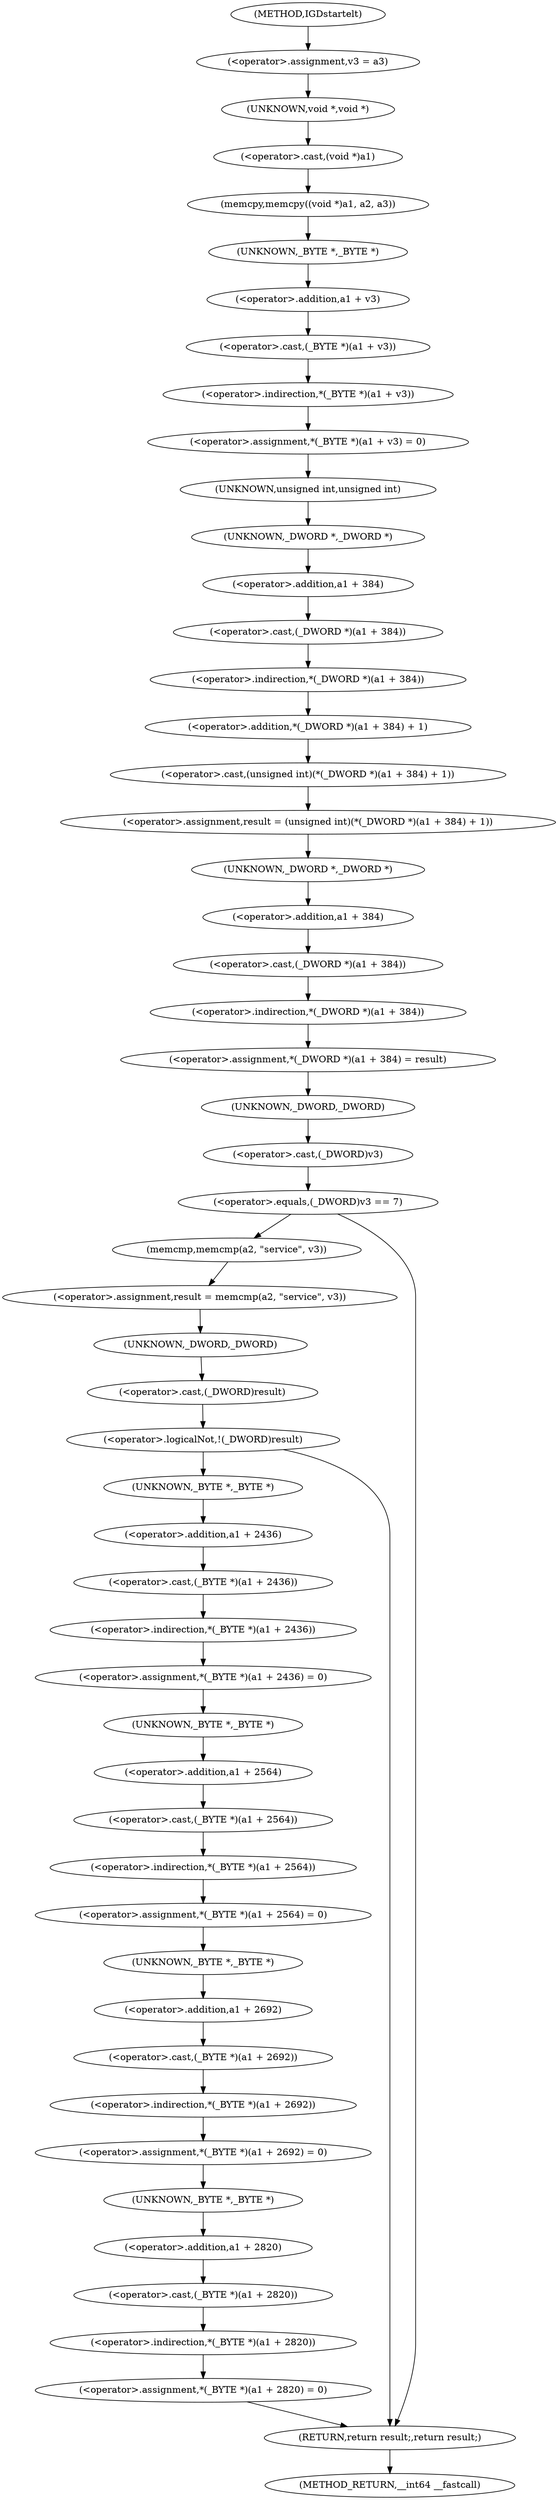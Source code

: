 digraph IGDstartelt {  
"1000110" [label = "(<operator>.assignment,v3 = a3)" ]
"1000113" [label = "(memcpy,memcpy((void *)a1, a2, a3))" ]
"1000114" [label = "(<operator>.cast,(void *)a1)" ]
"1000115" [label = "(UNKNOWN,void *,void *)" ]
"1000119" [label = "(<operator>.assignment,*(_BYTE *)(a1 + v3) = 0)" ]
"1000120" [label = "(<operator>.indirection,*(_BYTE *)(a1 + v3))" ]
"1000121" [label = "(<operator>.cast,(_BYTE *)(a1 + v3))" ]
"1000122" [label = "(UNKNOWN,_BYTE *,_BYTE *)" ]
"1000123" [label = "(<operator>.addition,a1 + v3)" ]
"1000127" [label = "(<operator>.assignment,result = (unsigned int)(*(_DWORD *)(a1 + 384) + 1))" ]
"1000129" [label = "(<operator>.cast,(unsigned int)(*(_DWORD *)(a1 + 384) + 1))" ]
"1000130" [label = "(UNKNOWN,unsigned int,unsigned int)" ]
"1000131" [label = "(<operator>.addition,*(_DWORD *)(a1 + 384) + 1)" ]
"1000132" [label = "(<operator>.indirection,*(_DWORD *)(a1 + 384))" ]
"1000133" [label = "(<operator>.cast,(_DWORD *)(a1 + 384))" ]
"1000134" [label = "(UNKNOWN,_DWORD *,_DWORD *)" ]
"1000135" [label = "(<operator>.addition,a1 + 384)" ]
"1000139" [label = "(<operator>.assignment,*(_DWORD *)(a1 + 384) = result)" ]
"1000140" [label = "(<operator>.indirection,*(_DWORD *)(a1 + 384))" ]
"1000141" [label = "(<operator>.cast,(_DWORD *)(a1 + 384))" ]
"1000142" [label = "(UNKNOWN,_DWORD *,_DWORD *)" ]
"1000143" [label = "(<operator>.addition,a1 + 384)" ]
"1000148" [label = "(<operator>.equals,(_DWORD)v3 == 7)" ]
"1000149" [label = "(<operator>.cast,(_DWORD)v3)" ]
"1000150" [label = "(UNKNOWN,_DWORD,_DWORD)" ]
"1000154" [label = "(<operator>.assignment,result = memcmp(a2, \"service\", v3))" ]
"1000156" [label = "(memcmp,memcmp(a2, \"service\", v3))" ]
"1000161" [label = "(<operator>.logicalNot,!(_DWORD)result)" ]
"1000162" [label = "(<operator>.cast,(_DWORD)result)" ]
"1000163" [label = "(UNKNOWN,_DWORD,_DWORD)" ]
"1000166" [label = "(<operator>.assignment,*(_BYTE *)(a1 + 2436) = 0)" ]
"1000167" [label = "(<operator>.indirection,*(_BYTE *)(a1 + 2436))" ]
"1000168" [label = "(<operator>.cast,(_BYTE *)(a1 + 2436))" ]
"1000169" [label = "(UNKNOWN,_BYTE *,_BYTE *)" ]
"1000170" [label = "(<operator>.addition,a1 + 2436)" ]
"1000174" [label = "(<operator>.assignment,*(_BYTE *)(a1 + 2564) = 0)" ]
"1000175" [label = "(<operator>.indirection,*(_BYTE *)(a1 + 2564))" ]
"1000176" [label = "(<operator>.cast,(_BYTE *)(a1 + 2564))" ]
"1000177" [label = "(UNKNOWN,_BYTE *,_BYTE *)" ]
"1000178" [label = "(<operator>.addition,a1 + 2564)" ]
"1000182" [label = "(<operator>.assignment,*(_BYTE *)(a1 + 2692) = 0)" ]
"1000183" [label = "(<operator>.indirection,*(_BYTE *)(a1 + 2692))" ]
"1000184" [label = "(<operator>.cast,(_BYTE *)(a1 + 2692))" ]
"1000185" [label = "(UNKNOWN,_BYTE *,_BYTE *)" ]
"1000186" [label = "(<operator>.addition,a1 + 2692)" ]
"1000190" [label = "(<operator>.assignment,*(_BYTE *)(a1 + 2820) = 0)" ]
"1000191" [label = "(<operator>.indirection,*(_BYTE *)(a1 + 2820))" ]
"1000192" [label = "(<operator>.cast,(_BYTE *)(a1 + 2820))" ]
"1000193" [label = "(UNKNOWN,_BYTE *,_BYTE *)" ]
"1000194" [label = "(<operator>.addition,a1 + 2820)" ]
"1000198" [label = "(RETURN,return result;,return result;)" ]
"1000103" [label = "(METHOD,IGDstartelt)" ]
"1000200" [label = "(METHOD_RETURN,__int64 __fastcall)" ]
  "1000110" -> "1000115" 
  "1000113" -> "1000122" 
  "1000114" -> "1000113" 
  "1000115" -> "1000114" 
  "1000119" -> "1000130" 
  "1000120" -> "1000119" 
  "1000121" -> "1000120" 
  "1000122" -> "1000123" 
  "1000123" -> "1000121" 
  "1000127" -> "1000142" 
  "1000129" -> "1000127" 
  "1000130" -> "1000134" 
  "1000131" -> "1000129" 
  "1000132" -> "1000131" 
  "1000133" -> "1000132" 
  "1000134" -> "1000135" 
  "1000135" -> "1000133" 
  "1000139" -> "1000150" 
  "1000140" -> "1000139" 
  "1000141" -> "1000140" 
  "1000142" -> "1000143" 
  "1000143" -> "1000141" 
  "1000148" -> "1000156" 
  "1000148" -> "1000198" 
  "1000149" -> "1000148" 
  "1000150" -> "1000149" 
  "1000154" -> "1000163" 
  "1000156" -> "1000154" 
  "1000161" -> "1000169" 
  "1000161" -> "1000198" 
  "1000162" -> "1000161" 
  "1000163" -> "1000162" 
  "1000166" -> "1000177" 
  "1000167" -> "1000166" 
  "1000168" -> "1000167" 
  "1000169" -> "1000170" 
  "1000170" -> "1000168" 
  "1000174" -> "1000185" 
  "1000175" -> "1000174" 
  "1000176" -> "1000175" 
  "1000177" -> "1000178" 
  "1000178" -> "1000176" 
  "1000182" -> "1000193" 
  "1000183" -> "1000182" 
  "1000184" -> "1000183" 
  "1000185" -> "1000186" 
  "1000186" -> "1000184" 
  "1000190" -> "1000198" 
  "1000191" -> "1000190" 
  "1000192" -> "1000191" 
  "1000193" -> "1000194" 
  "1000194" -> "1000192" 
  "1000198" -> "1000200" 
  "1000103" -> "1000110" 
}
